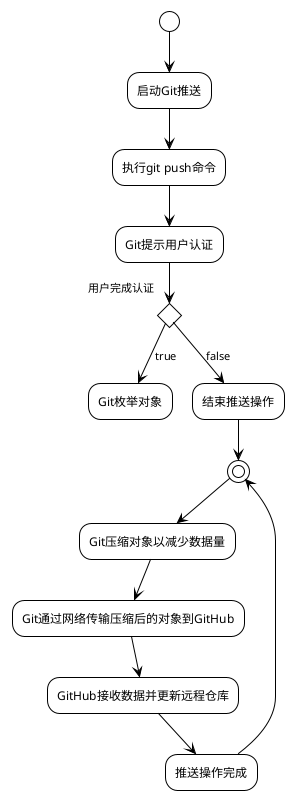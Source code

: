 @startuml
!theme plain

(*) --> "启动Git推送"

--> "执行git push命令"

--> "Git提示用户认证"

if "用户完成认证" then
    -->[true] "Git枚举对象"
else
    -->[false] "结束推送操作"
    --> (*)
endif

--> "Git压缩对象以减少数据量"

--> "Git通过网络传输压缩后的对象到GitHub"

--> "GitHub接收数据并更新远程仓库"

--> "推送操作完成"
--> (*)

@enduml
